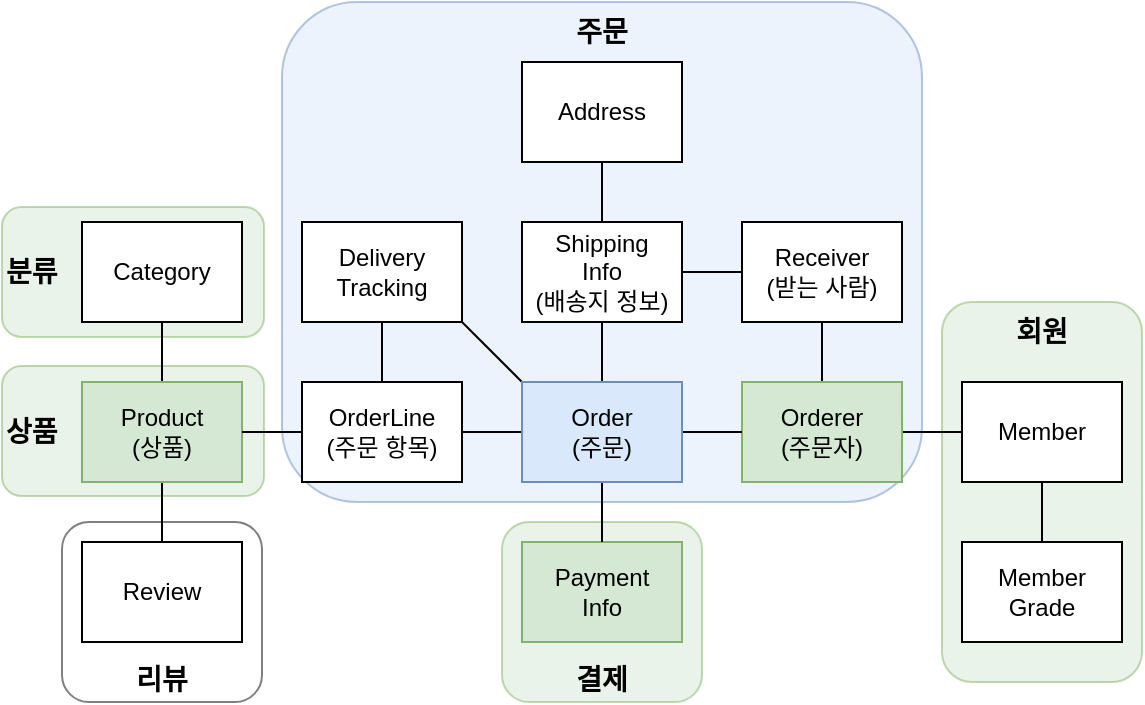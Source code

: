 <mxfile version="24.4.8" type="device">
  <diagram name="페이지-1" id="MOexqnfDf5naOvj0Tvha">
    <mxGraphModel dx="1114" dy="869" grid="1" gridSize="10" guides="1" tooltips="1" connect="1" arrows="1" fold="1" page="1" pageScale="1" pageWidth="827" pageHeight="1169" math="0" shadow="0">
      <root>
        <mxCell id="0" />
        <mxCell id="1" parent="0" />
        <mxCell id="pNyaHV8ImDc_5PI7bGbm-33" value="분류" style="rounded=1;whiteSpace=wrap;html=1;horizontal=1;verticalAlign=middle;fontStyle=1;fontSize=14;fillColor=#d5e8d4;strokeColor=#82b366;opacity=50;align=left;" vertex="1" parent="1">
          <mxGeometry x="40" y="112.5" width="131" height="65" as="geometry" />
        </mxCell>
        <mxCell id="pNyaHV8ImDc_5PI7bGbm-32" value="상품" style="rounded=1;whiteSpace=wrap;html=1;horizontal=1;verticalAlign=middle;fontStyle=1;fontSize=14;fillColor=#d5e8d4;strokeColor=#82b366;opacity=50;align=left;" vertex="1" parent="1">
          <mxGeometry x="40" y="192" width="131" height="65" as="geometry" />
        </mxCell>
        <mxCell id="pNyaHV8ImDc_5PI7bGbm-31" value="리뷰" style="rounded=1;whiteSpace=wrap;html=1;horizontal=1;verticalAlign=bottom;fontStyle=1;fontSize=14;opacity=50;" vertex="1" parent="1">
          <mxGeometry x="70" y="270" width="100" height="90" as="geometry" />
        </mxCell>
        <mxCell id="pNyaHV8ImDc_5PI7bGbm-30" value="결제" style="rounded=1;whiteSpace=wrap;html=1;horizontal=1;verticalAlign=bottom;fontStyle=1;fontSize=14;fillColor=#d5e8d4;strokeColor=#82b366;opacity=50;" vertex="1" parent="1">
          <mxGeometry x="290" y="270" width="100" height="90" as="geometry" />
        </mxCell>
        <mxCell id="pNyaHV8ImDc_5PI7bGbm-29" value="회원" style="rounded=1;whiteSpace=wrap;html=1;horizontal=1;verticalAlign=top;fontStyle=1;fontSize=14;fillColor=#d5e8d4;strokeColor=#82b366;opacity=50;" vertex="1" parent="1">
          <mxGeometry x="510" y="160" width="100" height="190" as="geometry" />
        </mxCell>
        <mxCell id="pNyaHV8ImDc_5PI7bGbm-28" value="주문" style="rounded=1;whiteSpace=wrap;html=1;horizontal=1;verticalAlign=top;fontStyle=1;fontSize=14;fillColor=#dae8fc;strokeColor=#6c8ebf;opacity=50;" vertex="1" parent="1">
          <mxGeometry x="180" y="10" width="320" height="250" as="geometry" />
        </mxCell>
        <mxCell id="pNyaHV8ImDc_5PI7bGbm-1" value="Delivery&lt;div&gt;Tracking&lt;/div&gt;" style="rounded=0;whiteSpace=wrap;html=1;" vertex="1" parent="1">
          <mxGeometry x="190" y="120" width="80" height="50" as="geometry" />
        </mxCell>
        <mxCell id="pNyaHV8ImDc_5PI7bGbm-2" value="Payment&lt;div&gt;Info&lt;/div&gt;" style="rounded=0;whiteSpace=wrap;html=1;fillColor=#d5e8d4;strokeColor=#82b366;" vertex="1" parent="1">
          <mxGeometry x="300" y="280" width="80" height="50" as="geometry" />
        </mxCell>
        <mxCell id="pNyaHV8ImDc_5PI7bGbm-3" style="edgeStyle=orthogonalEdgeStyle;rounded=0;orthogonalLoop=1;jettySize=auto;html=1;entryX=0.5;entryY=0;entryDx=0;entryDy=0;endArrow=none;endFill=0;" edge="1" parent="1" source="pNyaHV8ImDc_5PI7bGbm-4" target="pNyaHV8ImDc_5PI7bGbm-9">
          <mxGeometry relative="1" as="geometry" />
        </mxCell>
        <mxCell id="pNyaHV8ImDc_5PI7bGbm-4" value="Receiver&lt;div&gt;(받는 사람)&lt;/div&gt;" style="rounded=0;whiteSpace=wrap;html=1;" vertex="1" parent="1">
          <mxGeometry x="410" y="120" width="80" height="50" as="geometry" />
        </mxCell>
        <mxCell id="pNyaHV8ImDc_5PI7bGbm-5" value="Member&lt;div&gt;Grade&lt;/div&gt;" style="rounded=0;whiteSpace=wrap;html=1;" vertex="1" parent="1">
          <mxGeometry x="520" y="280" width="80" height="50" as="geometry" />
        </mxCell>
        <mxCell id="pNyaHV8ImDc_5PI7bGbm-6" style="edgeStyle=orthogonalEdgeStyle;rounded=0;orthogonalLoop=1;jettySize=auto;html=1;exitX=0.5;exitY=1;exitDx=0;exitDy=0;entryX=0.5;entryY=0;entryDx=0;entryDy=0;endArrow=none;endFill=0;" edge="1" parent="1" source="pNyaHV8ImDc_5PI7bGbm-7" target="pNyaHV8ImDc_5PI7bGbm-5">
          <mxGeometry relative="1" as="geometry" />
        </mxCell>
        <mxCell id="pNyaHV8ImDc_5PI7bGbm-7" value="Member" style="rounded=0;whiteSpace=wrap;html=1;" vertex="1" parent="1">
          <mxGeometry x="520" y="200" width="80" height="50" as="geometry" />
        </mxCell>
        <mxCell id="pNyaHV8ImDc_5PI7bGbm-8" style="edgeStyle=orthogonalEdgeStyle;rounded=0;orthogonalLoop=1;jettySize=auto;html=1;endArrow=none;endFill=0;" edge="1" parent="1" source="pNyaHV8ImDc_5PI7bGbm-9" target="pNyaHV8ImDc_5PI7bGbm-7">
          <mxGeometry relative="1" as="geometry" />
        </mxCell>
        <mxCell id="pNyaHV8ImDc_5PI7bGbm-9" value="Orderer&lt;div&gt;(주문자)&lt;/div&gt;" style="rounded=0;whiteSpace=wrap;html=1;fillColor=#d5e8d4;strokeColor=#82b366;" vertex="1" parent="1">
          <mxGeometry x="410" y="200" width="80" height="50" as="geometry" />
        </mxCell>
        <mxCell id="pNyaHV8ImDc_5PI7bGbm-10" style="edgeStyle=orthogonalEdgeStyle;rounded=0;orthogonalLoop=1;jettySize=auto;html=1;entryX=0.5;entryY=0;entryDx=0;entryDy=0;endArrow=none;endFill=0;" edge="1" parent="1" source="pNyaHV8ImDc_5PI7bGbm-11" target="pNyaHV8ImDc_5PI7bGbm-13">
          <mxGeometry relative="1" as="geometry" />
        </mxCell>
        <mxCell id="pNyaHV8ImDc_5PI7bGbm-11" value="Address" style="rounded=0;whiteSpace=wrap;html=1;" vertex="1" parent="1">
          <mxGeometry x="300" y="40" width="80" height="50" as="geometry" />
        </mxCell>
        <mxCell id="pNyaHV8ImDc_5PI7bGbm-12" style="edgeStyle=orthogonalEdgeStyle;rounded=0;orthogonalLoop=1;jettySize=auto;html=1;exitX=1;exitY=0.5;exitDx=0;exitDy=0;entryX=0;entryY=0.5;entryDx=0;entryDy=0;endArrow=none;endFill=0;" edge="1" parent="1" source="pNyaHV8ImDc_5PI7bGbm-13" target="pNyaHV8ImDc_5PI7bGbm-4">
          <mxGeometry relative="1" as="geometry" />
        </mxCell>
        <mxCell id="pNyaHV8ImDc_5PI7bGbm-13" value="Shipping&lt;div&gt;Info&lt;/div&gt;&lt;div&gt;(배송지 정보)&lt;/div&gt;" style="rounded=0;whiteSpace=wrap;html=1;" vertex="1" parent="1">
          <mxGeometry x="300" y="120" width="80" height="50" as="geometry" />
        </mxCell>
        <mxCell id="pNyaHV8ImDc_5PI7bGbm-14" style="edgeStyle=orthogonalEdgeStyle;rounded=0;orthogonalLoop=1;jettySize=auto;html=1;entryX=0.5;entryY=1;entryDx=0;entryDy=0;endArrow=none;endFill=0;" edge="1" parent="1" source="pNyaHV8ImDc_5PI7bGbm-19" target="pNyaHV8ImDc_5PI7bGbm-13">
          <mxGeometry relative="1" as="geometry" />
        </mxCell>
        <mxCell id="pNyaHV8ImDc_5PI7bGbm-15" style="edgeStyle=orthogonalEdgeStyle;rounded=0;orthogonalLoop=1;jettySize=auto;html=1;entryX=0;entryY=0.5;entryDx=0;entryDy=0;endArrow=none;endFill=0;" edge="1" parent="1" source="pNyaHV8ImDc_5PI7bGbm-19" target="pNyaHV8ImDc_5PI7bGbm-9">
          <mxGeometry relative="1" as="geometry" />
        </mxCell>
        <mxCell id="pNyaHV8ImDc_5PI7bGbm-16" style="edgeStyle=orthogonalEdgeStyle;rounded=0;orthogonalLoop=1;jettySize=auto;html=1;entryX=0.5;entryY=0;entryDx=0;entryDy=0;endArrow=none;endFill=0;" edge="1" parent="1" source="pNyaHV8ImDc_5PI7bGbm-19" target="pNyaHV8ImDc_5PI7bGbm-2">
          <mxGeometry relative="1" as="geometry" />
        </mxCell>
        <mxCell id="pNyaHV8ImDc_5PI7bGbm-17" style="edgeStyle=orthogonalEdgeStyle;rounded=0;orthogonalLoop=1;jettySize=auto;html=1;entryX=1;entryY=0.5;entryDx=0;entryDy=0;endArrow=none;endFill=0;" edge="1" parent="1" source="pNyaHV8ImDc_5PI7bGbm-19" target="pNyaHV8ImDc_5PI7bGbm-27">
          <mxGeometry relative="1" as="geometry" />
        </mxCell>
        <mxCell id="pNyaHV8ImDc_5PI7bGbm-18" style="rounded=0;orthogonalLoop=1;jettySize=auto;html=1;exitX=0;exitY=0;exitDx=0;exitDy=0;entryX=1;entryY=1;entryDx=0;entryDy=0;endArrow=none;endFill=0;" edge="1" parent="1" source="pNyaHV8ImDc_5PI7bGbm-19" target="pNyaHV8ImDc_5PI7bGbm-1">
          <mxGeometry relative="1" as="geometry" />
        </mxCell>
        <mxCell id="pNyaHV8ImDc_5PI7bGbm-19" value="Order&lt;div&gt;(주문)&lt;/div&gt;" style="rounded=0;whiteSpace=wrap;html=1;fillColor=#dae8fc;strokeColor=#6c8ebf;" vertex="1" parent="1">
          <mxGeometry x="300" y="200" width="80" height="50" as="geometry" />
        </mxCell>
        <mxCell id="pNyaHV8ImDc_5PI7bGbm-20" value="Category" style="rounded=0;whiteSpace=wrap;html=1;" vertex="1" parent="1">
          <mxGeometry x="80" y="120" width="80" height="50" as="geometry" />
        </mxCell>
        <mxCell id="pNyaHV8ImDc_5PI7bGbm-21" value="Review" style="rounded=0;whiteSpace=wrap;html=1;" vertex="1" parent="1">
          <mxGeometry x="80" y="280" width="80" height="50" as="geometry" />
        </mxCell>
        <mxCell id="pNyaHV8ImDc_5PI7bGbm-22" style="edgeStyle=orthogonalEdgeStyle;rounded=0;orthogonalLoop=1;jettySize=auto;html=1;entryX=0.5;entryY=0;entryDx=0;entryDy=0;endArrow=none;endFill=0;" edge="1" parent="1" source="pNyaHV8ImDc_5PI7bGbm-24" target="pNyaHV8ImDc_5PI7bGbm-21">
          <mxGeometry relative="1" as="geometry" />
        </mxCell>
        <mxCell id="pNyaHV8ImDc_5PI7bGbm-23" style="edgeStyle=orthogonalEdgeStyle;rounded=0;orthogonalLoop=1;jettySize=auto;html=1;exitX=0.5;exitY=0;exitDx=0;exitDy=0;entryX=0.5;entryY=1;entryDx=0;entryDy=0;endArrow=none;endFill=0;" edge="1" parent="1" source="pNyaHV8ImDc_5PI7bGbm-24" target="pNyaHV8ImDc_5PI7bGbm-20">
          <mxGeometry relative="1" as="geometry" />
        </mxCell>
        <mxCell id="pNyaHV8ImDc_5PI7bGbm-24" value="Product&lt;div&gt;(상품)&lt;/div&gt;" style="rounded=0;whiteSpace=wrap;html=1;fillColor=#d5e8d4;strokeColor=#82b366;" vertex="1" parent="1">
          <mxGeometry x="80" y="200" width="80" height="50" as="geometry" />
        </mxCell>
        <mxCell id="pNyaHV8ImDc_5PI7bGbm-25" style="edgeStyle=orthogonalEdgeStyle;rounded=0;orthogonalLoop=1;jettySize=auto;html=1;exitX=0.5;exitY=0;exitDx=0;exitDy=0;entryX=0.5;entryY=1;entryDx=0;entryDy=0;endArrow=none;endFill=0;" edge="1" parent="1" source="pNyaHV8ImDc_5PI7bGbm-27" target="pNyaHV8ImDc_5PI7bGbm-1">
          <mxGeometry relative="1" as="geometry" />
        </mxCell>
        <mxCell id="pNyaHV8ImDc_5PI7bGbm-26" style="edgeStyle=orthogonalEdgeStyle;rounded=0;orthogonalLoop=1;jettySize=auto;html=1;exitX=0;exitY=0.5;exitDx=0;exitDy=0;entryX=1;entryY=0.5;entryDx=0;entryDy=0;endArrow=none;endFill=0;" edge="1" parent="1" source="pNyaHV8ImDc_5PI7bGbm-27" target="pNyaHV8ImDc_5PI7bGbm-24">
          <mxGeometry relative="1" as="geometry" />
        </mxCell>
        <mxCell id="pNyaHV8ImDc_5PI7bGbm-27" value="OrderLine&lt;div&gt;(주문 항목)&lt;/div&gt;" style="rounded=0;whiteSpace=wrap;html=1;" vertex="1" parent="1">
          <mxGeometry x="190" y="200" width="80" height="50" as="geometry" />
        </mxCell>
      </root>
    </mxGraphModel>
  </diagram>
</mxfile>
